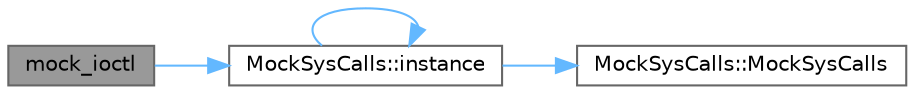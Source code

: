 digraph "mock_ioctl"
{
 // LATEX_PDF_SIZE
  bgcolor="transparent";
  edge [fontname=Helvetica,fontsize=10,labelfontname=Helvetica,labelfontsize=10];
  node [fontname=Helvetica,fontsize=10,shape=box,height=0.2,width=0.4];
  rankdir="LR";
  Node1 [id="Node000001",label="mock_ioctl",height=0.2,width=0.4,color="gray40", fillcolor="grey60", style="filled", fontcolor="black",tooltip="Mocked ioctl function."];
  Node1 -> Node2 [id="edge1_Node000001_Node000002",color="steelblue1",style="solid",tooltip=" "];
  Node2 [id="Node000002",label="MockSysCalls::instance",height=0.2,width=0.4,color="grey40", fillcolor="white", style="filled",URL="$classMockSysCalls.html#a8ac43bb616643db04ca635ae8fa3eb07",tooltip="Get the instance object."];
  Node2 -> Node2 [id="edge2_Node000002_Node000002",color="steelblue1",style="solid",tooltip=" "];
  Node2 -> Node3 [id="edge3_Node000002_Node000003",color="steelblue1",style="solid",tooltip=" "];
  Node3 [id="Node000003",label="MockSysCalls::MockSysCalls",height=0.2,width=0.4,color="grey40", fillcolor="white", style="filled",URL="$classMockSysCalls.html#aa085840a71538a1b1bde3bce1bfdf55d",tooltip="Constructor of the class set as default."];
}
